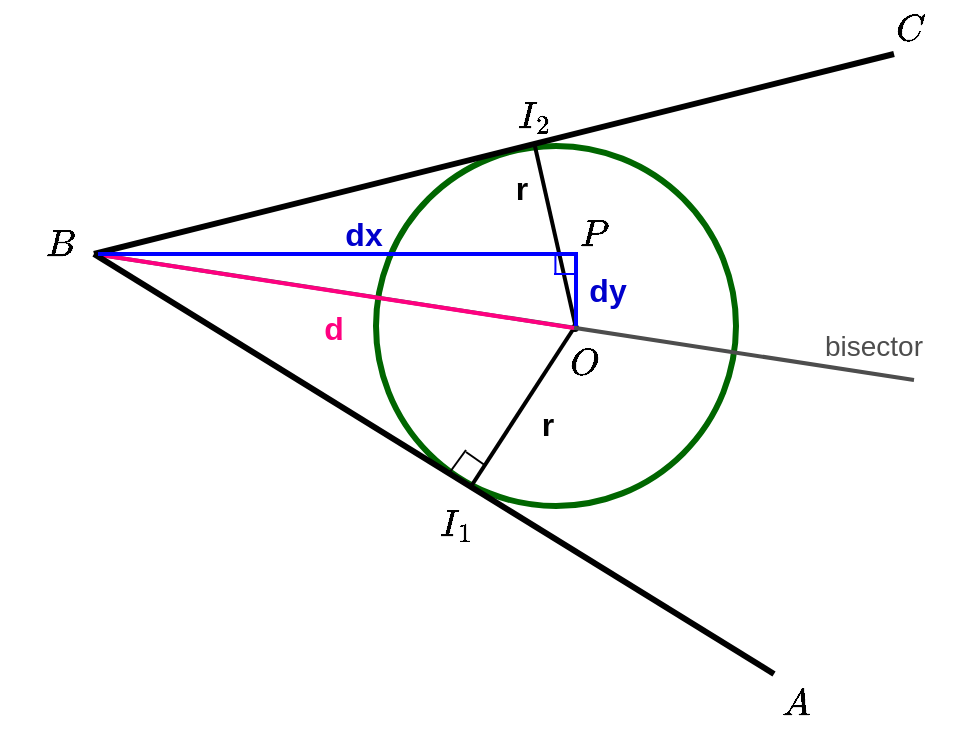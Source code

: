 <mxfile version="21.3.7" type="device">
  <diagram name="Page-1" id="8bPiSh8fG2Vt7bUStwU7">
    <mxGraphModel dx="778" dy="454" grid="1" gridSize="10" guides="1" tooltips="1" connect="1" arrows="1" fold="1" page="1" pageScale="1" pageWidth="850" pageHeight="1100" math="1" shadow="0">
      <root>
        <mxCell id="0" />
        <mxCell id="1" parent="0" />
        <mxCell id="FTeJ3BNqMcMZCD3cep9n-3" value="" style="ellipse;whiteSpace=wrap;html=1;aspect=fixed;fillColor=none;strokeWidth=3;strokeColor=#006600;" vertex="1" parent="1">
          <mxGeometry x="351" y="246" width="180" height="180" as="geometry" />
        </mxCell>
        <mxCell id="FTeJ3BNqMcMZCD3cep9n-4" value="" style="endArrow=none;html=1;rounded=0;strokeWidth=2;" edge="1" parent="1">
          <mxGeometry width="50" height="50" relative="1" as="geometry">
            <mxPoint x="398" y="417" as="sourcePoint" />
            <mxPoint x="450" y="337" as="targetPoint" />
          </mxGeometry>
        </mxCell>
        <mxCell id="FTeJ3BNqMcMZCD3cep9n-5" value="" style="endArrow=none;html=1;rounded=0;strokeWidth=2;" edge="1" parent="1">
          <mxGeometry width="50" height="50" relative="1" as="geometry">
            <mxPoint x="451" y="337" as="sourcePoint" />
            <mxPoint x="430" y="244" as="targetPoint" />
          </mxGeometry>
        </mxCell>
        <mxCell id="FTeJ3BNqMcMZCD3cep9n-7" value="" style="ellipse;whiteSpace=wrap;html=1;aspect=fixed;" vertex="1" parent="1">
          <mxGeometry x="449" y="335.5" width="3" height="3" as="geometry" />
        </mxCell>
        <mxCell id="FTeJ3BNqMcMZCD3cep9n-8" value="" style="endArrow=none;html=1;rounded=0;strokeWidth=2;strokeColor=#4D4D4D;" edge="1" parent="1">
          <mxGeometry width="50" height="50" relative="1" as="geometry">
            <mxPoint x="210" y="300" as="sourcePoint" />
            <mxPoint x="620" y="363" as="targetPoint" />
          </mxGeometry>
        </mxCell>
        <mxCell id="FTeJ3BNqMcMZCD3cep9n-9" value="" style="endArrow=none;html=1;rounded=0;strokeWidth=2;strokeColor=#FF0080;" edge="1" parent="1">
          <mxGeometry width="50" height="50" relative="1" as="geometry">
            <mxPoint x="210" y="300" as="sourcePoint" />
            <mxPoint x="450" y="337" as="targetPoint" />
          </mxGeometry>
        </mxCell>
        <mxCell id="FTeJ3BNqMcMZCD3cep9n-2" value="" style="endArrow=none;html=1;rounded=0;strokeWidth=3;" edge="1" parent="1">
          <mxGeometry width="50" height="50" relative="1" as="geometry">
            <mxPoint x="610" y="200" as="sourcePoint" />
            <mxPoint x="210" y="300" as="targetPoint" />
          </mxGeometry>
        </mxCell>
        <mxCell id="FTeJ3BNqMcMZCD3cep9n-1" value="" style="endArrow=none;html=1;rounded=0;strokeWidth=3;" edge="1" parent="1">
          <mxGeometry width="50" height="50" relative="1" as="geometry">
            <mxPoint x="550" y="510" as="sourcePoint" />
            <mxPoint x="210" y="300" as="targetPoint" />
          </mxGeometry>
        </mxCell>
        <mxCell id="FTeJ3BNqMcMZCD3cep9n-10" value="&lt;b&gt;&lt;span style=&quot;font-size: 16px;&quot;&gt;d&lt;/span&gt;&lt;/b&gt;" style="text;html=1;strokeColor=none;fillColor=none;align=center;verticalAlign=middle;whiteSpace=wrap;rounded=0;fontSize=16;fontColor=#FF0080;" vertex="1" parent="1">
          <mxGeometry x="300" y="322" width="60" height="30" as="geometry" />
        </mxCell>
        <mxCell id="FTeJ3BNqMcMZCD3cep9n-12" value="&lt;b&gt;r&lt;/b&gt;" style="text;html=1;strokeColor=none;fillColor=none;align=center;verticalAlign=middle;whiteSpace=wrap;rounded=0;fontSize=16;" vertex="1" parent="1">
          <mxGeometry x="394" y="252" width="60" height="30" as="geometry" />
        </mxCell>
        <mxCell id="FTeJ3BNqMcMZCD3cep9n-13" value="&lt;b&gt;r&lt;/b&gt;" style="text;html=1;strokeColor=none;fillColor=none;align=center;verticalAlign=middle;whiteSpace=wrap;rounded=0;fontSize=16;" vertex="1" parent="1">
          <mxGeometry x="407" y="370" width="60" height="30" as="geometry" />
        </mxCell>
        <mxCell id="FTeJ3BNqMcMZCD3cep9n-15" value="&lt;font size=&quot;1&quot; color=&quot;#4d4d4d&quot;&gt;&lt;span style=&quot;font-size: 14px;&quot;&gt;bisector&lt;/span&gt;&lt;/font&gt;" style="text;html=1;strokeColor=none;fillColor=none;align=center;verticalAlign=middle;whiteSpace=wrap;rounded=0;fontSize=16;" vertex="1" parent="1">
          <mxGeometry x="560" y="330" width="80" height="30" as="geometry" />
        </mxCell>
        <mxCell id="FTeJ3BNqMcMZCD3cep9n-18" value="" style="endArrow=none;html=1;rounded=0;" edge="1" parent="1">
          <mxGeometry width="50" height="50" relative="1" as="geometry">
            <mxPoint x="388" y="409" as="sourcePoint" />
            <mxPoint x="396" y="398" as="targetPoint" />
          </mxGeometry>
        </mxCell>
        <mxCell id="FTeJ3BNqMcMZCD3cep9n-19" value="" style="endArrow=none;html=1;rounded=0;" edge="1" parent="1">
          <mxGeometry width="50" height="50" relative="1" as="geometry">
            <mxPoint x="396" y="399" as="sourcePoint" />
            <mxPoint x="406" y="406" as="targetPoint" />
          </mxGeometry>
        </mxCell>
        <mxCell id="FTeJ3BNqMcMZCD3cep9n-20" value="&lt;b&gt;$$A$$&lt;/b&gt;" style="text;html=1;strokeColor=none;fillColor=none;align=center;verticalAlign=middle;whiteSpace=wrap;rounded=0;fontSize=16;" vertex="1" parent="1">
          <mxGeometry x="531" y="510" width="60" height="30" as="geometry" />
        </mxCell>
        <mxCell id="FTeJ3BNqMcMZCD3cep9n-21" value="&lt;b&gt;$$B$$&lt;/b&gt;" style="text;html=1;strokeColor=none;fillColor=none;align=center;verticalAlign=middle;whiteSpace=wrap;rounded=0;fontSize=16;" vertex="1" parent="1">
          <mxGeometry x="163" y="280" width="60" height="30" as="geometry" />
        </mxCell>
        <mxCell id="FTeJ3BNqMcMZCD3cep9n-22" value="&lt;b&gt;$$C$$&lt;/b&gt;" style="text;html=1;strokeColor=none;fillColor=none;align=center;verticalAlign=middle;whiteSpace=wrap;rounded=0;fontSize=16;" vertex="1" parent="1">
          <mxGeometry x="588" y="173" width="60" height="30" as="geometry" />
        </mxCell>
        <mxCell id="FTeJ3BNqMcMZCD3cep9n-23" value="" style="endArrow=none;html=1;rounded=0;strokeWidth=2;strokeColor=#0000FF;" edge="1" parent="1">
          <mxGeometry width="50" height="50" relative="1" as="geometry">
            <mxPoint x="452" y="300" as="sourcePoint" />
            <mxPoint x="212" y="300" as="targetPoint" />
          </mxGeometry>
        </mxCell>
        <mxCell id="FTeJ3BNqMcMZCD3cep9n-24" value="&lt;br&gt;&lt;div&gt;&lt;b&gt;$$I_1$$&lt;/b&gt;&lt;/div&gt;&lt;div&gt;&lt;b&gt;&lt;br&gt;&lt;/b&gt;&lt;/div&gt;" style="text;html=1;strokeColor=none;fillColor=none;align=center;verticalAlign=middle;whiteSpace=wrap;rounded=0;fontSize=16;" vertex="1" parent="1">
          <mxGeometry x="360.5" y="420" width="60" height="30" as="geometry" />
        </mxCell>
        <mxCell id="FTeJ3BNqMcMZCD3cep9n-25" value="&lt;br&gt;&lt;div&gt;&lt;b&gt;$$I_2$$&lt;/b&gt;&lt;/div&gt;&lt;div&gt;&lt;b&gt;&lt;br&gt;&lt;/b&gt;&lt;/div&gt;" style="text;html=1;strokeColor=none;fillColor=none;align=center;verticalAlign=middle;whiteSpace=wrap;rounded=0;fontSize=16;" vertex="1" parent="1">
          <mxGeometry x="400" y="216" width="60" height="30" as="geometry" />
        </mxCell>
        <mxCell id="FTeJ3BNqMcMZCD3cep9n-26" value="" style="endArrow=none;html=1;rounded=0;strokeWidth=2;strokeColor=#0000FF;" edge="1" parent="1">
          <mxGeometry width="50" height="50" relative="1" as="geometry">
            <mxPoint x="451" y="336" as="sourcePoint" />
            <mxPoint x="451" y="300" as="targetPoint" />
          </mxGeometry>
        </mxCell>
        <mxCell id="FTeJ3BNqMcMZCD3cep9n-27" value="&lt;b&gt;&lt;span style=&quot;font-size: 16px;&quot;&gt;d&lt;/span&gt;x&lt;/b&gt;" style="text;html=1;strokeColor=none;fillColor=none;align=center;verticalAlign=middle;whiteSpace=wrap;rounded=0;fontSize=16;fontColor=#0000CC;" vertex="1" parent="1">
          <mxGeometry x="315" y="275" width="60" height="30" as="geometry" />
        </mxCell>
        <mxCell id="FTeJ3BNqMcMZCD3cep9n-28" value="&lt;b&gt;&lt;span style=&quot;font-size: 16px;&quot;&gt;d&lt;/span&gt;y&lt;/b&gt;" style="text;html=1;strokeColor=none;fillColor=none;align=center;verticalAlign=middle;whiteSpace=wrap;rounded=0;fontSize=16;fontColor=#0000CC;" vertex="1" parent="1">
          <mxGeometry x="437" y="303" width="60" height="30" as="geometry" />
        </mxCell>
        <mxCell id="FTeJ3BNqMcMZCD3cep9n-29" value="" style="endArrow=none;html=1;rounded=0;strokeWidth=1;strokeColor=#0000FF;" edge="1" parent="1">
          <mxGeometry width="50" height="50" relative="1" as="geometry">
            <mxPoint x="452" y="310" as="sourcePoint" />
            <mxPoint x="440" y="310" as="targetPoint" />
          </mxGeometry>
        </mxCell>
        <mxCell id="FTeJ3BNqMcMZCD3cep9n-31" value="" style="endArrow=none;html=1;rounded=0;strokeWidth=1;strokeColor=#0000FF;" edge="1" parent="1">
          <mxGeometry width="50" height="50" relative="1" as="geometry">
            <mxPoint x="440.71" y="301" as="sourcePoint" />
            <mxPoint x="440.71" y="310" as="targetPoint" />
          </mxGeometry>
        </mxCell>
        <mxCell id="FTeJ3BNqMcMZCD3cep9n-32" value="&lt;b&gt;$$O$$&lt;/b&gt;" style="text;html=1;strokeColor=none;fillColor=none;align=center;verticalAlign=middle;whiteSpace=wrap;rounded=0;fontSize=16;" vertex="1" parent="1">
          <mxGeometry x="425" y="340" width="60" height="30" as="geometry" />
        </mxCell>
        <mxCell id="FTeJ3BNqMcMZCD3cep9n-33" value="&lt;b&gt;$$P$$&lt;/b&gt;" style="text;html=1;strokeColor=none;fillColor=none;align=center;verticalAlign=middle;whiteSpace=wrap;rounded=0;fontSize=16;" vertex="1" parent="1">
          <mxGeometry x="430" y="275" width="60" height="30" as="geometry" />
        </mxCell>
      </root>
    </mxGraphModel>
  </diagram>
</mxfile>
